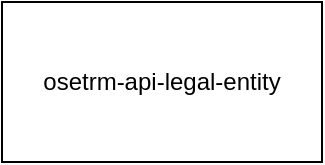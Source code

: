 <mxfile version="24.4.8" type="device">
  <diagram name="Page-1" id="iiG5TA76Qa82lrHDPOUf">
    <mxGraphModel dx="1242" dy="907" grid="1" gridSize="10" guides="1" tooltips="1" connect="1" arrows="1" fold="1" page="1" pageScale="1" pageWidth="1100" pageHeight="850" math="0" shadow="0">
      <root>
        <mxCell id="0" />
        <mxCell id="1" parent="0" />
        <mxCell id="NokfWwVitN_YGCJ6xqrs-1" value="osetrm-api-legal-entity" style="rounded=0;whiteSpace=wrap;html=1;" vertex="1" parent="1">
          <mxGeometry x="360" y="520" width="160" height="80" as="geometry" />
        </mxCell>
      </root>
    </mxGraphModel>
  </diagram>
</mxfile>
